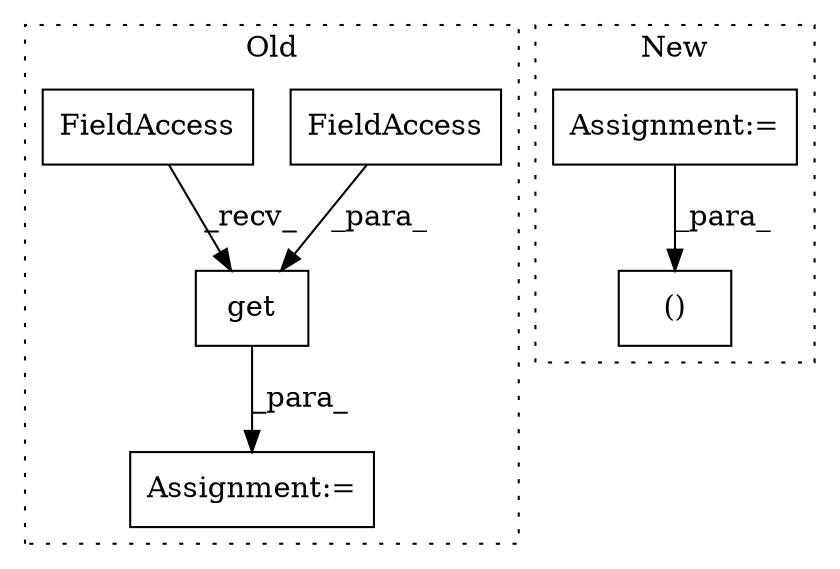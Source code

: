 digraph G {
subgraph cluster0 {
1 [label="get" a="32" s="46152,46195" l="4,1" shape="box"];
3 [label="Assignment:=" a="7" s="46066,46196" l="63,2" shape="box"];
5 [label="FieldAccess" a="22" s="46156" l="16" shape="box"];
6 [label="FieldAccess" a="22" s="46138" l="13" shape="box"];
label = "Old";
style="dotted";
}
subgraph cluster1 {
2 [label="()" a="106" s="46321" l="58" shape="box"];
4 [label="Assignment:=" a="7" s="46059" l="8" shape="box"];
label = "New";
style="dotted";
}
1 -> 3 [label="_para_"];
4 -> 2 [label="_para_"];
5 -> 1 [label="_para_"];
6 -> 1 [label="_recv_"];
}